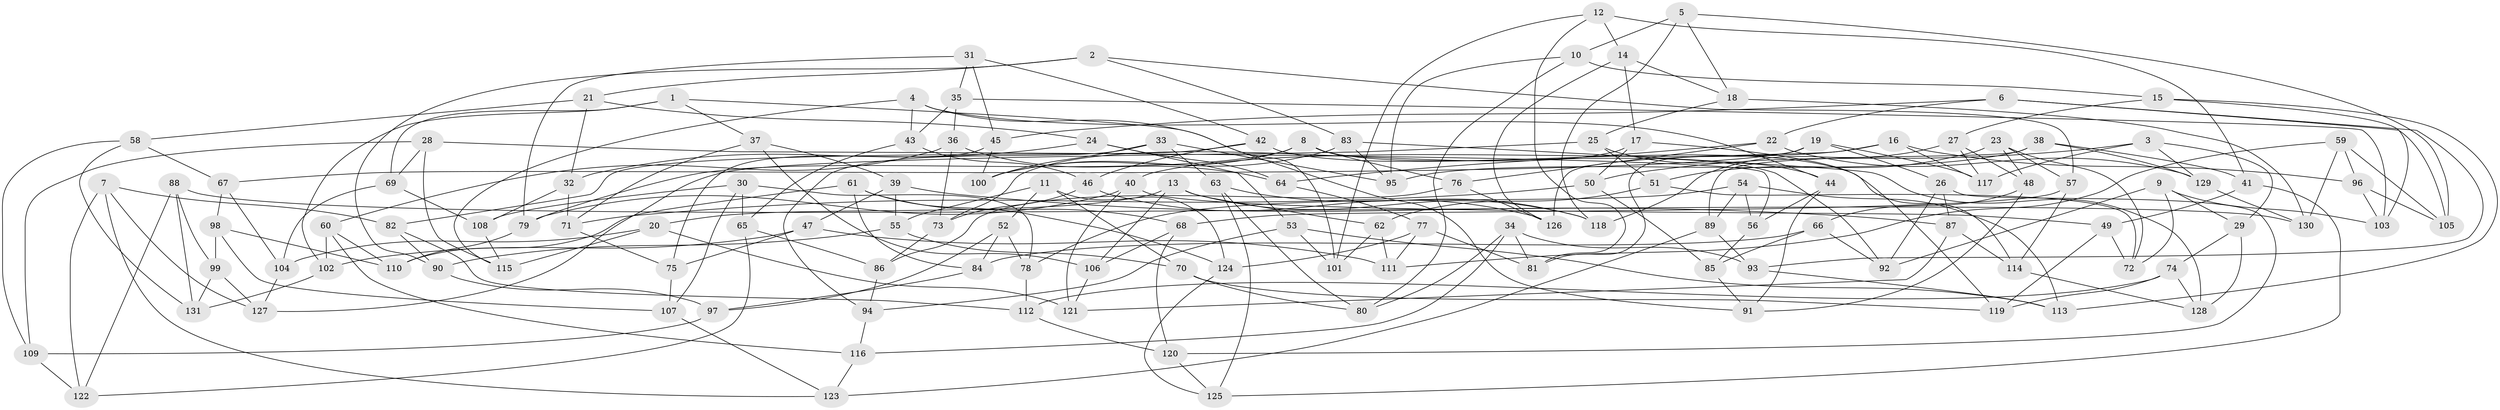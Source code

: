 // coarse degree distribution, {6: 0.4634146341463415, 4: 0.3902439024390244, 5: 0.13414634146341464, 3: 0.012195121951219513}
// Generated by graph-tools (version 1.1) at 2025/24/03/03/25 07:24:26]
// undirected, 131 vertices, 262 edges
graph export_dot {
graph [start="1"]
  node [color=gray90,style=filled];
  1;
  2;
  3;
  4;
  5;
  6;
  7;
  8;
  9;
  10;
  11;
  12;
  13;
  14;
  15;
  16;
  17;
  18;
  19;
  20;
  21;
  22;
  23;
  24;
  25;
  26;
  27;
  28;
  29;
  30;
  31;
  32;
  33;
  34;
  35;
  36;
  37;
  38;
  39;
  40;
  41;
  42;
  43;
  44;
  45;
  46;
  47;
  48;
  49;
  50;
  51;
  52;
  53;
  54;
  55;
  56;
  57;
  58;
  59;
  60;
  61;
  62;
  63;
  64;
  65;
  66;
  67;
  68;
  69;
  70;
  71;
  72;
  73;
  74;
  75;
  76;
  77;
  78;
  79;
  80;
  81;
  82;
  83;
  84;
  85;
  86;
  87;
  88;
  89;
  90;
  91;
  92;
  93;
  94;
  95;
  96;
  97;
  98;
  99;
  100;
  101;
  102;
  103;
  104;
  105;
  106;
  107;
  108;
  109;
  110;
  111;
  112;
  113;
  114;
  115;
  116;
  117;
  118;
  119;
  120;
  121;
  122;
  123;
  124;
  125;
  126;
  127;
  128;
  129;
  130;
  131;
  1 -- 102;
  1 -- 37;
  1 -- 91;
  1 -- 69;
  2 -- 57;
  2 -- 83;
  2 -- 90;
  2 -- 21;
  3 -- 50;
  3 -- 29;
  3 -- 117;
  3 -- 129;
  4 -- 44;
  4 -- 43;
  4 -- 115;
  4 -- 101;
  5 -- 18;
  5 -- 10;
  5 -- 105;
  5 -- 118;
  6 -- 22;
  6 -- 105;
  6 -- 45;
  6 -- 93;
  7 -- 127;
  7 -- 82;
  7 -- 123;
  7 -- 122;
  8 -- 100;
  8 -- 76;
  8 -- 79;
  8 -- 114;
  9 -- 103;
  9 -- 29;
  9 -- 92;
  9 -- 72;
  10 -- 80;
  10 -- 15;
  10 -- 95;
  11 -- 55;
  11 -- 52;
  11 -- 70;
  11 -- 124;
  12 -- 101;
  12 -- 41;
  12 -- 14;
  12 -- 81;
  13 -- 62;
  13 -- 118;
  13 -- 106;
  13 -- 20;
  14 -- 17;
  14 -- 126;
  14 -- 18;
  15 -- 113;
  15 -- 27;
  15 -- 103;
  16 -- 117;
  16 -- 96;
  16 -- 40;
  16 -- 126;
  17 -- 50;
  17 -- 119;
  17 -- 73;
  18 -- 130;
  18 -- 25;
  19 -- 81;
  19 -- 67;
  19 -- 26;
  19 -- 117;
  20 -- 115;
  20 -- 104;
  20 -- 121;
  21 -- 58;
  21 -- 32;
  21 -- 24;
  22 -- 64;
  22 -- 76;
  22 -- 129;
  23 -- 48;
  23 -- 72;
  23 -- 57;
  23 -- 51;
  24 -- 53;
  24 -- 32;
  24 -- 64;
  25 -- 51;
  25 -- 127;
  25 -- 44;
  26 -- 120;
  26 -- 87;
  26 -- 92;
  27 -- 48;
  27 -- 117;
  27 -- 118;
  28 -- 56;
  28 -- 115;
  28 -- 109;
  28 -- 69;
  29 -- 128;
  29 -- 74;
  30 -- 107;
  30 -- 108;
  30 -- 78;
  30 -- 65;
  31 -- 42;
  31 -- 35;
  31 -- 45;
  31 -- 79;
  32 -- 108;
  32 -- 71;
  33 -- 94;
  33 -- 100;
  33 -- 63;
  33 -- 95;
  34 -- 93;
  34 -- 116;
  34 -- 81;
  34 -- 80;
  35 -- 103;
  35 -- 43;
  35 -- 36;
  36 -- 64;
  36 -- 60;
  36 -- 73;
  37 -- 106;
  37 -- 39;
  37 -- 71;
  38 -- 129;
  38 -- 41;
  38 -- 89;
  38 -- 95;
  39 -- 55;
  39 -- 47;
  39 -- 87;
  40 -- 79;
  40 -- 49;
  40 -- 121;
  41 -- 125;
  41 -- 49;
  42 -- 92;
  42 -- 82;
  42 -- 46;
  43 -- 46;
  43 -- 65;
  44 -- 91;
  44 -- 56;
  45 -- 100;
  45 -- 75;
  46 -- 126;
  46 -- 73;
  47 -- 102;
  47 -- 111;
  47 -- 75;
  48 -- 66;
  48 -- 91;
  49 -- 119;
  49 -- 72;
  50 -- 85;
  50 -- 71;
  51 -- 62;
  51 -- 72;
  52 -- 84;
  52 -- 97;
  52 -- 78;
  53 -- 94;
  53 -- 113;
  53 -- 101;
  54 -- 78;
  54 -- 56;
  54 -- 113;
  54 -- 89;
  55 -- 70;
  55 -- 90;
  56 -- 85;
  57 -- 114;
  57 -- 68;
  58 -- 109;
  58 -- 131;
  58 -- 67;
  59 -- 105;
  59 -- 130;
  59 -- 111;
  59 -- 96;
  60 -- 110;
  60 -- 102;
  60 -- 116;
  61 -- 68;
  61 -- 110;
  61 -- 124;
  61 -- 84;
  62 -- 111;
  62 -- 101;
  63 -- 118;
  63 -- 125;
  63 -- 80;
  64 -- 77;
  65 -- 86;
  65 -- 122;
  66 -- 85;
  66 -- 92;
  66 -- 84;
  67 -- 104;
  67 -- 98;
  68 -- 120;
  68 -- 106;
  69 -- 108;
  69 -- 104;
  70 -- 80;
  70 -- 119;
  71 -- 75;
  73 -- 86;
  74 -- 128;
  74 -- 112;
  74 -- 119;
  75 -- 107;
  76 -- 126;
  76 -- 86;
  77 -- 81;
  77 -- 111;
  77 -- 124;
  78 -- 112;
  79 -- 110;
  82 -- 112;
  82 -- 90;
  83 -- 100;
  83 -- 95;
  83 -- 128;
  84 -- 97;
  85 -- 91;
  86 -- 94;
  87 -- 121;
  87 -- 114;
  88 -- 99;
  88 -- 131;
  88 -- 130;
  88 -- 122;
  89 -- 123;
  89 -- 93;
  90 -- 97;
  93 -- 113;
  94 -- 116;
  96 -- 103;
  96 -- 105;
  97 -- 109;
  98 -- 99;
  98 -- 107;
  98 -- 110;
  99 -- 131;
  99 -- 127;
  102 -- 131;
  104 -- 127;
  106 -- 121;
  107 -- 123;
  108 -- 115;
  109 -- 122;
  112 -- 120;
  114 -- 128;
  116 -- 123;
  120 -- 125;
  124 -- 125;
  129 -- 130;
}
